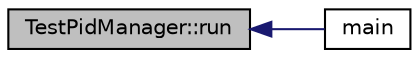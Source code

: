 digraph "TestPidManager::run"
{
  edge [fontname="Helvetica",fontsize="10",labelfontname="Helvetica",labelfontsize="10"];
  node [fontname="Helvetica",fontsize="10",shape=record];
  rankdir="LR";
  Node66 [label="TestPidManager::run",height=0.2,width=0.4,color="black", fillcolor="grey75", style="filled", fontcolor="black"];
  Node66 -> Node67 [dir="back",color="midnightblue",fontsize="10",style="solid",fontname="Helvetica"];
  Node67 [label="main",height=0.2,width=0.4,color="black", fillcolor="white", style="filled",URL="$d1/d40/main__debug___pid_manager_8cpp.html#ae66f6b31b5ad750f1fe042a706a4e3d4"];
}
